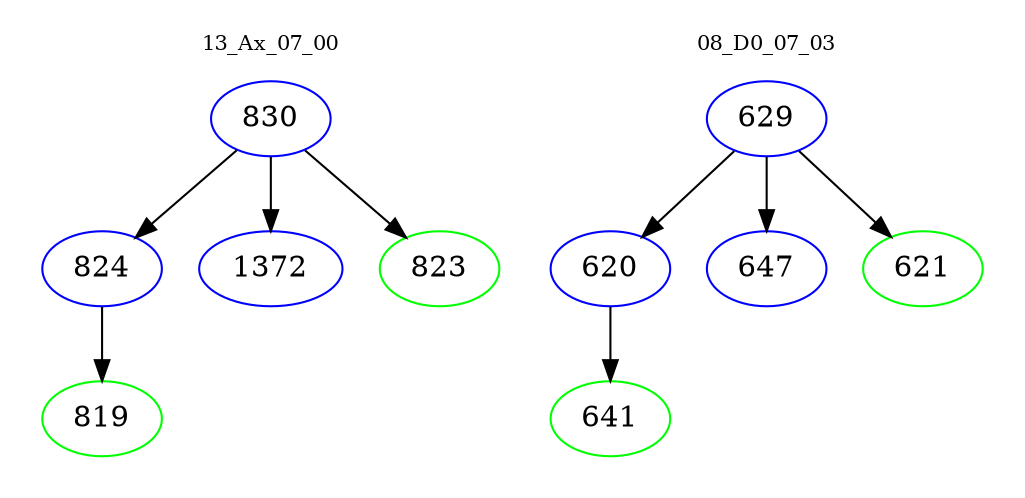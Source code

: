 digraph{
subgraph cluster_0 {
color = white
label = "13_Ax_07_00";
fontsize=10;
T0_830 [label="830", color="blue"]
T0_830 -> T0_824 [color="black"]
T0_824 [label="824", color="blue"]
T0_824 -> T0_819 [color="black"]
T0_819 [label="819", color="green"]
T0_830 -> T0_1372 [color="black"]
T0_1372 [label="1372", color="blue"]
T0_830 -> T0_823 [color="black"]
T0_823 [label="823", color="green"]
}
subgraph cluster_1 {
color = white
label = "08_D0_07_03";
fontsize=10;
T1_629 [label="629", color="blue"]
T1_629 -> T1_620 [color="black"]
T1_620 [label="620", color="blue"]
T1_620 -> T1_641 [color="black"]
T1_641 [label="641", color="green"]
T1_629 -> T1_647 [color="black"]
T1_647 [label="647", color="blue"]
T1_629 -> T1_621 [color="black"]
T1_621 [label="621", color="green"]
}
}
